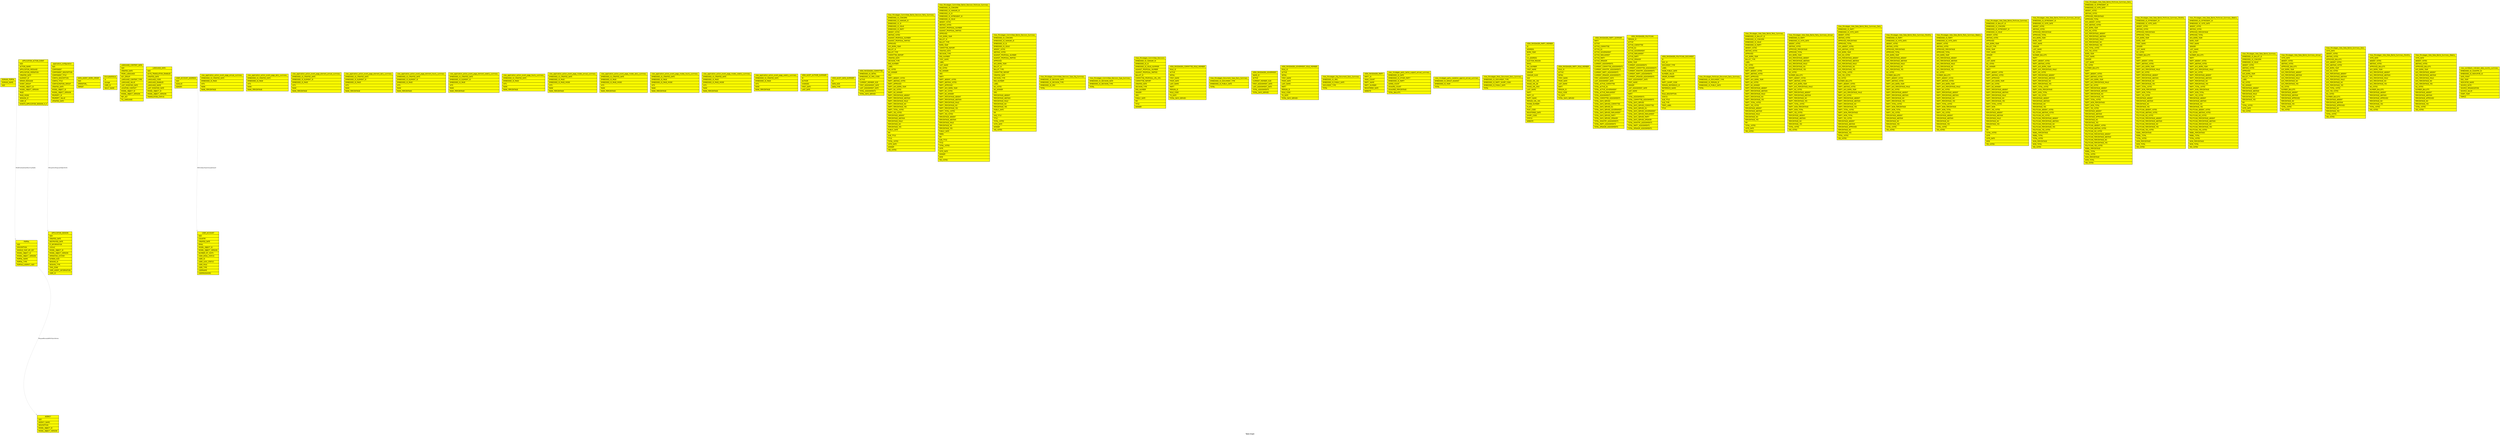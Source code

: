 digraph TableGraph {
  compound=true;
    bgcolor="white"; 
    fontcolor="black"; fontname="Helvetica"; fontsize="10.0"; 
    ranksep="equally"; 
    label="Table Graph"; 
    URL="http://tools.hibernate.org";
  edge [
        color="lightgrey", 
        fontcolor="black", 
        fontname="Helvetica", 
        fontsize="8.0",         
        labelangle=-25.0, 
        labeldistance=1.5
        headport=nw,
        tailport=se
        ];
  node [
       fontcolor="black",
       fontname="Helvetica", 
       fontsize="10.0", 
       shape=record, 
       fillcolor="yellow", 
       style="solid,filled"];

/* TODO: multi schema tables */
  /* Node AGENCY */
  AGENCY [ label = "{ AGENCY| <HJID>HJID\l | <AGENCY_NAME>AGENCY_NAME\l | <DESCRIPTION>DESCRIPTION\l | <MODEL_OBJECT_ID>MODEL_OBJECT_ID\l | <MODEL_OBJECT_VERSION>MODEL_OBJECT_VERSION\l }" ]  
  
  /* edges/nodes for AGENCY */
  /* Node APPLICATION_ACTION_EVENT */
  APPLICATION_ACTION_EVENT [ label = "{ APPLICATION_ACTION_EVENT| <HJID>HJID\l | <ACTION_NAME>ACTION_NAME\l | <APPLICATION_MESSAGE>APPLICATION_MESSAGE\l | <APPLICATION_OPERATION>APPLICATION_OPERATION\l | <CREATED_DATE>CREATED_DATE\l | <ELEMENT_ID>ELEMENT_ID\l | <ERROR_MESSAGE>ERROR_MESSAGE\l | <EVENT_GROUP>EVENT_GROUP\l | <MODEL_OBJECT_ID>MODEL_OBJECT_ID\l | <MODEL_OBJECT_VERSION>MODEL_OBJECT_VERSION\l | <PAGE>PAGE\l | <PAGE_MODE>PAGE_MODE\l | <SESSION_ID>SESSION_ID\l | <USER_ID>USER_ID\l | <EVENTS_APPLICATION_SESSION_H_0>EVENTS_APPLICATION_SESSION_H_0\l }" ]  
  
  /* edges/nodes for APPLICATION_ACTION_EVENT */
     APPLICATION_ACTION_EVENT -> APPLICATION_SESSION [ 
        label="FKhspx4sv9i3guoah9wjfci9c9n" 
        ]
  /* Node application_configuration */
  application_configuration [ label = "{ application_configuration| <HJID>HJID\l | <COMPONENT>COMPONENT\l | <COMPONENT_DESCRIPTION>COMPONENT_DESCRIPTION\l | <COMPONENT_TITLE>COMPONENT_TITLE\l | <CONFIG_DESCRIPTION>CONFIG_DESCRIPTION\l | <CONFIG_TITLE>CONFIG_TITLE\l | <CONFIGURATION_GROUP>CONFIGURATION_GROUP\l | <CREATED_DATE>CREATED_DATE\l | <MODEL_OBJECT_ID>MODEL_OBJECT_ID\l | <MODEL_OBJECT_VERSION>MODEL_OBJECT_VERSION\l | <PROPERTY_ID>PROPERTY_ID\l | <PROPERTY_VALUE>PROPERTY_VALUE\l | <UPDATED_DATE>UPDATED_DATE\l }" ]  
  
  /* edges/nodes for application_configuration */
  /* Node APPLICATION_SESSION */
  APPLICATION_SESSION [ label = "{ APPLICATION_SESSION| <HJID>HJID\l | <CREATED_DATE>CREATED_DATE\l | <DESTROYED_DATE>DESTROYED_DATE\l | <IP_INFORMATION>IP_INFORMATION\l | <LOCALE>LOCALE\l | <MODEL_OBJECT_ID>MODEL_OBJECT_ID\l | <MODEL_OBJECT_VERSION>MODEL_OBJECT_VERSION\l | <OPERATING_SYSTEM>OPERATING_SYSTEM\l | <SCREEN_SIZE>SCREEN_SIZE\l | <SESSION_ID>SESSION_ID\l | <SESSION_TYPE>SESSION_TYPE\l | <TIME_ZONE>TIME_ZONE\l | <USER_AGENT_INFORMATION>USER_AGENT_INFORMATION\l | <USER_ID>USER_ID\l }" ]  
  
  /* edges/nodes for APPLICATION_SESSION */
  /* Node DATA_AGENT_WORK_ORDER */
  DATA_AGENT_WORK_ORDER [ label = "{ DATA_AGENT_WORK_ORDER| <HJID>HJID\l | <OPERATION_>OPERATION_\l | <TARGET>TARGET\l }" ]  
  
  /* edges/nodes for DATA_AGENT_WORK_ORDER */
  /* Node DOMAIN_PORTAL */
  DOMAIN_PORTAL [ label = "{ DOMAIN_PORTAL| <DOMAIN_NAME>DOMAIN_NAME\l | <HJID>HJID\l }" ]  
  
  /* edges/nodes for DOMAIN_PORTAL */
     DOMAIN_PORTAL -> PORTAL [ 
        label="FKn8h5aitawhwa46x215yv9q9x" 
        ]
  /* Node EncryptedValue */
  EncryptedValue [ label = "{ EncryptedValue| <id>id\l | <storage>storage\l | <USER_ID>USER_ID\l | <VAULT_NAME>VAULT_NAME\l }" ]  
  
  /* edges/nodes for EncryptedValue */
  /* Node LANGUAGE_CONTENT_DATA */
  LANGUAGE_CONTENT_DATA [ label = "{ LANGUAGE_CONTENT_DATA| <HJID>HJID\l | <CREATED_DATE>CREATED_DATE\l | <FROM_LANGUAGE>FROM_LANGUAGE\l | <KEY_GROUP>KEY_GROUP\l | <LANGUAGE_CONTENT_TYPE>LANGUAGE_CONTENT_TYPE\l | <LANGUAGE_VALUE>LANGUAGE_VALUE\l | <LAST_MODIFIED_DATE>LAST_MODIFIED_DATE\l | <LOCATION_CONTEXT>LOCATION_CONTEXT\l | <MODEL_OBJECT_ID>MODEL_OBJECT_ID\l | <MODEL_OBJECT_VERSION>MODEL_OBJECT_VERSION\l | <REF_KEY>REF_KEY\l | <TO_LANGUAGE>TO_LANGUAGE\l }" ]  
  
  /* edges/nodes for LANGUAGE_CONTENT_DATA */
  /* Node LANGUAGE_DATA */
  LANGUAGE_DATA [ label = "{ LANGUAGE_DATA| <HJID>HJID\l | <AUTO_TRANSLATION_ENABLED>AUTO_TRANSLATION_ENABLED\l | <CREATED_DATE>CREATED_DATE\l | <LANGUAGE_CODE>LANGUAGE_CODE\l | <LANGUAGE_ENABLED>LANGUAGE_ENABLED\l | <LANGUAGE_NAME>LANGUAGE_NAME\l | <LAST_MODIFIED_DATE>LAST_MODIFIED_DATE\l | <MODEL_OBJECT_ID>MODEL_OBJECT_ID\l | <MODEL_OBJECT_VERSION>MODEL_OBJECT_VERSION\l | <TRANSLATION_STATUS>TRANSLATION_STATUS\l }" ]  
  
  /* edges/nodes for LANGUAGE_DATA */
  /* Node PORTAL */
  PORTAL [ label = "{ PORTAL| <HJID>HJID\l | <DESCRIPTION>DESCRIPTION\l | <GOOGLE_MAP_API_KEY>GOOGLE_MAP_API_KEY\l | <MODEL_OBJECT_ID>MODEL_OBJECT_ID\l | <MODEL_OBJECT_VERSION>MODEL_OBJECT_VERSION\l | <PORTAL_NAME>PORTAL_NAME\l | <PORTAL_TYPE>PORTAL_TYPE\l | <PORTALS_AGENCY_HJID>PORTALS_AGENCY_HJID\l }" ]  
  
  /* edges/nodes for PORTAL */
     PORTAL -> AGENCY [ 
        label="FKsguw8bsoydy89243jvss9omra" 
        ]
  /* Node USER_ACCOUNT */
  USER_ACCOUNT [ label = "{ USER_ACCOUNT| <HJID>HJID\l | <COUNTRY>COUNTRY\l | <CREATED_DATE>CREATED_DATE\l | <EMAIL>EMAIL\l | <MODEL_OBJECT_ID>MODEL_OBJECT_ID\l | <MODEL_OBJECT_VERSION>MODEL_OBJECT_VERSION\l | <NUMBER_OF_VISITS>NUMBER_OF_VISITS\l | <USER_EMAIL_STATUS>USER_EMAIL_STATUS\l | <USER_ID>USER_ID\l | <USER_LOCK_STATUS>USER_LOCK_STATUS\l | <USER_ROLE>USER_ROLE\l | <USER_TYPE>USER_TYPE\l | <USERNAME>USERNAME\l | <USERPASSWORD>USERPASSWORD\l }" ]  
  
  /* edges/nodes for USER_ACCOUNT */
  /* Node USER_ACCOUNT_ADDRESS */
  USER_ACCOUNT_ADDRESS [ label = "{ USER_ACCOUNT_ADDRESS| <HJID>HJID\l | <HJVALUE>HJVALUE\l | <HJINDEX>HJINDEX\l }" ]  
  
  /* edges/nodes for USER_ACCOUNT_ADDRESS */
     USER_ACCOUNT_ADDRESS -> USER_ACCOUNT [ 
        label="FK9r3o8qsr4xyh2lvnyiq9siwu9" 
        ]
  /* Node view_application_action_event_page_annual_summary */
  view_application_action_event_page_annual_summary [ label = "{ view_application_action_event_page_annual_summary| <EMBEDDED_ID_CREATED_DATE>EMBEDDED_ID_CREATED_DATE\l | <EMBEDDED_ID_PAGE>EMBEDDED_ID_PAGE\l | <HITS>HITS\l | <RANK>RANK\l | <RANK_PERCENTAGE>RANK_PERCENTAGE\l }" ]  
  
  /* edges/nodes for view_application_action_event_page_annual_summary */
  /* Node view_application_action_event_page_daily_summary */
  view_application_action_event_page_daily_summary [ label = "{ view_application_action_event_page_daily_summary| <EMBEDDED_ID_CREATED_DATE>EMBEDDED_ID_CREATED_DATE\l | <EMBEDDED_ID_PAGE>EMBEDDED_ID_PAGE\l | <HITS>HITS\l | <RANK>RANK\l | <RANK_PERCENTAGE>RANK_PERCENTAGE\l }" ]  
  
  /* edges/nodes for view_application_action_event_page_daily_summary */
  /* Node view_application_action_event_page_element_annual_summary */
  view_application_action_event_page_element_annual_summary [ label = "{ view_application_action_event_page_element_annual_summary| <EMBEDDED_ID_CREATED_DATE>EMBEDDED_ID_CREATED_DATE\l | <EMBEDDED_ID_ELEMENT_ID>EMBEDDED_ID_ELEMENT_ID\l | <EMBEDDED_ID_PAGE>EMBEDDED_ID_PAGE\l | <HITS>HITS\l | <RANK>RANK\l | <RANK_PERCENTAGE>RANK_PERCENTAGE\l }" ]  
  
  /* edges/nodes for view_application_action_event_page_element_annual_summary */
  /* Node view_application_action_event_page_element_daily_summary */
  view_application_action_event_page_element_daily_summary [ label = "{ view_application_action_event_page_element_daily_summary| <EMBEDDED_ID_CREATED_DATE>EMBEDDED_ID_CREATED_DATE\l | <EMBEDDED_ID_ELEMENT_ID>EMBEDDED_ID_ELEMENT_ID\l | <EMBEDDED_ID_PAGE>EMBEDDED_ID_PAGE\l | <HITS>HITS\l | <RANK>RANK\l | <RANK_PERCENTAGE>RANK_PERCENTAGE\l }" ]  
  
  /* edges/nodes for view_application_action_event_page_element_daily_summary */
  /* Node view_application_action_event_page_element_hourly_summary */
  view_application_action_event_page_element_hourly_summary [ label = "{ view_application_action_event_page_element_hourly_summary| <EMBEDDED_ID_CREATED_DATE>EMBEDDED_ID_CREATED_DATE\l | <EMBEDDED_ID_ELEMENT_ID>EMBEDDED_ID_ELEMENT_ID\l | <EMBEDDED_ID_PAGE>EMBEDDED_ID_PAGE\l | <HITS>HITS\l | <RANK>RANK\l | <RANK_PERCENTAGE>RANK_PERCENTAGE\l }" ]  
  
  /* edges/nodes for view_application_action_event_page_element_hourly_summary */
  /* Node view_application_action_event_page_element_weekly_summary */
  view_application_action_event_page_element_weekly_summary [ label = "{ view_application_action_event_page_element_weekly_summary| <EMBEDDED_ID_CREATED_DATE>EMBEDDED_ID_CREATED_DATE\l | <EMBEDDED_ID_ELEMENT_ID>EMBEDDED_ID_ELEMENT_ID\l | <EMBEDDED_ID_PAGE>EMBEDDED_ID_PAGE\l | <HITS>HITS\l | <RANK>RANK\l | <RANK_PERCENTAGE>RANK_PERCENTAGE\l }" ]  
  
  /* edges/nodes for view_application_action_event_page_element_weekly_summary */
  /* Node view_application_action_event_page_hourly_summary */
  view_application_action_event_page_hourly_summary [ label = "{ view_application_action_event_page_hourly_summary| <EMBEDDED_ID_CREATED_DATE>EMBEDDED_ID_CREATED_DATE\l | <EMBEDDED_ID_PAGE>EMBEDDED_ID_PAGE\l | <HITS>HITS\l | <RANK>RANK\l | <RANK_PERCENTAGE>RANK_PERCENTAGE\l }" ]  
  
  /* edges/nodes for view_application_action_event_page_hourly_summary */
  /* Node view_application_action_event_page_modes_annual_summary */
  view_application_action_event_page_modes_annual_summary [ label = "{ view_application_action_event_page_modes_annual_summary| <EMBEDDED_ID_CREATED_DATE>EMBEDDED_ID_CREATED_DATE\l | <EMBEDDED_ID_PAGE>EMBEDDED_ID_PAGE\l | <EMBEDDED_ID_PAGE_MODE>EMBEDDED_ID_PAGE_MODE\l | <HITS>HITS\l | <RANK>RANK\l | <RANK_PERCENTAGE>RANK_PERCENTAGE\l }" ]  
  
  /* edges/nodes for view_application_action_event_page_modes_annual_summary */
  /* Node view_application_action_event_page_modes_daily_summary */
  view_application_action_event_page_modes_daily_summary [ label = "{ view_application_action_event_page_modes_daily_summary| <EMBEDDED_ID_CREATED_DATE>EMBEDDED_ID_CREATED_DATE\l | <EMBEDDED_ID_PAGE>EMBEDDED_ID_PAGE\l | <EMBEDDED_ID_PAGE_MODE>EMBEDDED_ID_PAGE_MODE\l | <HITS>HITS\l | <RANK>RANK\l | <RANK_PERCENTAGE>RANK_PERCENTAGE\l }" ]  
  
  /* edges/nodes for view_application_action_event_page_modes_daily_summary */
  /* Node view_application_action_event_page_modes_hourly_summary */
  view_application_action_event_page_modes_hourly_summary [ label = "{ view_application_action_event_page_modes_hourly_summary| <EMBEDDED_ID_CREATED_DATE>EMBEDDED_ID_CREATED_DATE\l | <EMBEDDED_ID_PAGE>EMBEDDED_ID_PAGE\l | <EMBEDDED_ID_PAGE_MODE>EMBEDDED_ID_PAGE_MODE\l | <HITS>HITS\l | <RANK>RANK\l | <RANK_PERCENTAGE>RANK_PERCENTAGE\l }" ]  
  
  /* edges/nodes for view_application_action_event_page_modes_hourly_summary */
  /* Node view_application_action_event_page_modes_weekly_summary */
  view_application_action_event_page_modes_weekly_summary [ label = "{ view_application_action_event_page_modes_weekly_summary| <EMBEDDED_ID_CREATED_DATE>EMBEDDED_ID_CREATED_DATE\l | <EMBEDDED_ID_PAGE>EMBEDDED_ID_PAGE\l | <EMBEDDED_ID_PAGE_MODE>EMBEDDED_ID_PAGE_MODE\l | <HITS>HITS\l | <RANK>RANK\l | <RANK_PERCENTAGE>RANK_PERCENTAGE\l }" ]  
  
  /* edges/nodes for view_application_action_event_page_modes_weekly_summary */
  /* Node view_application_action_event_page_weekly_summary */
  view_application_action_event_page_weekly_summary [ label = "{ view_application_action_event_page_weekly_summary| <EMBEDDED_ID_CREATED_DATE>EMBEDDED_ID_CREATED_DATE\l | <EMBEDDED_ID_PAGE>EMBEDDED_ID_PAGE\l | <HITS>HITS\l | <RANK>RANK\l | <RANK_PERCENTAGE>RANK_PERCENTAGE\l }" ]  
  
  /* edges/nodes for view_application_action_event_page_weekly_summary */
  /* Node VIEW_AUDIT_AUTHOR_SUMMARY */
  VIEW_AUDIT_AUTHOR_SUMMARY [ label = "{ VIEW_AUDIT_AUTHOR_SUMMARY| <ID>ID\l | <AUTHOR>AUTHOR\l | <CHANGES>CHANGES\l | <FIRST_DATE>FIRST_DATE\l | <LAST_DATE>LAST_DATE\l }" ]  
  
  /* edges/nodes for VIEW_AUDIT_AUTHOR_SUMMARY */
  /* Node VIEW_AUDIT_DATA_SUMMARY */
  VIEW_AUDIT_DATA_SUMMARY [ label = "{ VIEW_AUDIT_DATA_SUMMARY| <ID>ID\l | <DATA_SIZE>DATA_SIZE\l | <DATA_TYPE>DATA_TYPE\l }" ]  
  
  /* edges/nodes for VIEW_AUDIT_DATA_SUMMARY */
  /* Node VIEW_RIKSDAGEN_COMMITTEE */
  VIEW_RIKSDAGEN_COMMITTEE [ label = "{ VIEW_RIKSDAGEN_COMMITTEE| <EMBEDDED_ID_DETAIL>EMBEDDED_ID_DETAIL\l | <EMBEDDED_ID_ORG_CODE>EMBEDDED_ID_ORG_CODE\l | <ACTIVE>ACTIVE\l | <CURRENT_MEMBER_SIZE>CURRENT_MEMBER_SIZE\l | <FIRST_ASSIGNMENT_DATE>FIRST_ASSIGNMENT_DATE\l | <LAST_ASSIGNMENT_DATE>LAST_ASSIGNMENT_DATE\l | <TOTAL_ASSIGNMENTS>TOTAL_ASSIGNMENTS\l | <TOTAL_DAYS_SERVED>TOTAL_DAYS_SERVED\l }" ]  
  
  /* edges/nodes for VIEW_RIKSDAGEN_COMMITTEE */
  /* Node View_Riksdagen_Committee_Ballot_Decision_Party_Summary */
  View_Riksdagen_Committee_Ballot_Decision_Party_Summary [ label = "{ View_Riksdagen_Committee_Ballot_Decision_Party_Summary| <EMBEDDED_ID_CONCERN>EMBEDDED_ID_CONCERN\l | <EMBEDDED_ID_HANGAR_ID>EMBEDDED_ID_HANGAR_ID\l | <EMBEDDED_ID_ID>EMBEDDED_ID_ID\l | <EMBEDDED_ID_ISSUE>EMBEDDED_ID_ISSUE\l | <EMBEDDED_ID_PARTY>EMBEDDED_ID_PARTY\l | <ABSENT_VOTES>ABSENT_VOTES\l | <ABSTAIN_VOTES>ABSTAIN_VOTES\l | <AGAINST_PROPOSAL_NUMBER>AGAINST_PROPOSAL_NUMBER\l | <AGAINST_PROPOSAL_PARTIES>AGAINST_PROPOSAL_PARTIES\l | <APPROVED>APPROVED\l | <AVG_BORN_YEAR>AVG_BORN_YEAR\l | <BALLOT_ID>BALLOT_ID\l | <BALLOT_TYPE>BALLOT_TYPE\l | <COMMITTEE_REPORT>COMMITTEE_REPORT\l | <CREATED_DATE>CREATED_DATE\l | <DECISION_TYPE>DECISION_TYPE\l | <END_NUMBER>END_NUMBER\l | <LABEL>LABEL\l | <NO_VOTES>NO_VOTES\l | <NO_WINNER>NO_WINNER\l | <ORG>ORG\l | <PARTY_ABSENT_VOTES>PARTY_ABSENT_VOTES\l | <PARTY_ABSTAIN_VOTES>PARTY_ABSTAIN_VOTES\l | <PARTY_APPROVED>PARTY_APPROVED\l | <PARTY_AVG_BORN_YEAR>PARTY_AVG_BORN_YEAR\l | <PARTY_NO_VOTES>PARTY_NO_VOTES\l | <PARTY_NO_WINNER>PARTY_NO_WINNER\l | <PARTY_PERCENTAGE_ABSENT>PARTY_PERCENTAGE_ABSENT\l | <PARTY_PERCENTAGE_ABSTAIN>PARTY_PERCENTAGE_ABSTAIN\l | <PARTY_PERCENTAGE_MALE>PARTY_PERCENTAGE_MALE\l | <PARTY_PERCENTAGE_NO>PARTY_PERCENTAGE_NO\l | <PARTY_PERCENTAGE_YES>PARTY_PERCENTAGE_YES\l | <PARTY_TOTAL_VOTES>PARTY_TOTAL_VOTES\l | <PARTY_YES_VOTES>PARTY_YES_VOTES\l | <PERCENTAGE_ABSENT>PERCENTAGE_ABSENT\l | <PERCENTAGE_ABSTAIN>PERCENTAGE_ABSTAIN\l | <PERCENTAGE_MALE>PERCENTAGE_MALE\l | <PERCENTAGE_NO>PERCENTAGE_NO\l | <PERCENTAGE_YES>PERCENTAGE_YES\l | <PUBLIC_DATE>PUBLIC_DATE\l | <RM>RM\l | <SUB_TITLE>SUB_TITLE\l | <TITLE>TITLE\l | <TOTAL_VOTES>TOTAL_VOTES\l | <VOTE_DATE>VOTE_DATE\l | <WINNER>WINNER\l | <YES_VOTES>YES_VOTES\l }" ]  
  
  /* edges/nodes for View_Riksdagen_Committee_Ballot_Decision_Party_Summary */
  /* Node View_Riksdagen_Committee_Ballot_Decision_Politician_Summary */
  View_Riksdagen_Committee_Ballot_Decision_Politician_Summary [ label = "{ View_Riksdagen_Committee_Ballot_Decision_Politician_Summary| <EMBEDDED_ID_CONCERN>EMBEDDED_ID_CONCERN\l | <EMBEDDED_ID_HANGAR_ID>EMBEDDED_ID_HANGAR_ID\l | <EMBEDDED_ID_ID>EMBEDDED_ID_ID\l | <EMBEDDED_ID_INTRESSENT_ID>EMBEDDED_ID_INTRESSENT_ID\l | <EMBEDDED_ID_ISSUE>EMBEDDED_ID_ISSUE\l | <ABSENT_VOTES>ABSENT_VOTES\l | <ABSTAIN_VOTES>ABSTAIN_VOTES\l | <AGAINST_PROPOSAL_NUMBER>AGAINST_PROPOSAL_NUMBER\l | <AGAINST_PROPOSAL_PARTIES>AGAINST_PROPOSAL_PARTIES\l | <APPROVED>APPROVED\l | <AVG_BORN_YEAR>AVG_BORN_YEAR\l | <BALLOT_ID>BALLOT_ID\l | <BALLOT_TYPE>BALLOT_TYPE\l | <BORN_YEAR>BORN_YEAR\l | <COMMITTEE_REPORT>COMMITTEE_REPORT\l | <CREATED_DATE>CREATED_DATE\l | <DECISION_TYPE>DECISION_TYPE\l | <END_NUMBER>END_NUMBER\l | <FIRST_NAME>FIRST_NAME\l | <LABEL>LABEL\l | <LAST_NAME>LAST_NAME\l | <NO_VOTES>NO_VOTES\l | <NO_WINNER>NO_WINNER\l | <ORG>ORG\l | <PARTY>PARTY\l | <PARTY_ABSENT_VOTES>PARTY_ABSENT_VOTES\l | <PARTY_ABSTAIN_VOTES>PARTY_ABSTAIN_VOTES\l | <PARTY_APPROVED>PARTY_APPROVED\l | <PARTY_AVG_BORN_YEAR>PARTY_AVG_BORN_YEAR\l | <PARTY_NO_VOTES>PARTY_NO_VOTES\l | <PARTY_NO_WINNER>PARTY_NO_WINNER\l | <PARTY_PERCENTAGE_ABSENT>PARTY_PERCENTAGE_ABSENT\l | <PARTY_PERCENTAGE_ABSTAIN>PARTY_PERCENTAGE_ABSTAIN\l | <PARTY_PERCENTAGE_MALE>PARTY_PERCENTAGE_MALE\l | <PARTY_PERCENTAGE_NO>PARTY_PERCENTAGE_NO\l | <PARTY_PERCENTAGE_YES>PARTY_PERCENTAGE_YES\l | <PARTY_TOTAL_VOTES>PARTY_TOTAL_VOTES\l | <PARTY_YES_VOTES>PARTY_YES_VOTES\l | <PERCENTAGE_ABSENT>PERCENTAGE_ABSENT\l | <PERCENTAGE_ABSTAIN>PERCENTAGE_ABSTAIN\l | <PERCENTAGE_MALE>PERCENTAGE_MALE\l | <PERCENTAGE_NO>PERCENTAGE_NO\l | <PERCENTAGE_YES>PERCENTAGE_YES\l | <PUBLIC_DATE>PUBLIC_DATE\l | <REBEL>REBEL\l | <RM>RM\l | <SUB_TITLE>SUB_TITLE\l | <TITLE>TITLE\l | <TOTAL_VOTES>TOTAL_VOTES\l | <VOTE>VOTE\l | <VOTE_DATE>VOTE_DATE\l | <WINNER>WINNER\l | <WON>WON\l | <YES_VOTES>YES_VOTES\l }" ]  
  
  /* edges/nodes for View_Riksdagen_Committee_Ballot_Decision_Politician_Summary */
  /* Node View_Riksdagen_Committee_Ballot_Decision_Summary */
  View_Riksdagen_Committee_Ballot_Decision_Summary [ label = "{ View_Riksdagen_Committee_Ballot_Decision_Summary| <EMBEDDED_ID_CONCERN>EMBEDDED_ID_CONCERN\l | <EMBEDDED_ID_HANGAR_ID>EMBEDDED_ID_HANGAR_ID\l | <EMBEDDED_ID_ID>EMBEDDED_ID_ID\l | <EMBEDDED_ID_ISSUE>EMBEDDED_ID_ISSUE\l | <ABSENT_VOTES>ABSENT_VOTES\l | <ABSTAIN_VOTES>ABSTAIN_VOTES\l | <AGAINST_PROPOSAL_NUMBER>AGAINST_PROPOSAL_NUMBER\l | <AGAINST_PROPOSAL_PARTIES>AGAINST_PROPOSAL_PARTIES\l | <APPROVED>APPROVED\l | <AVG_BORN_YEAR>AVG_BORN_YEAR\l | <BALLOT_ID>BALLOT_ID\l | <BALLOT_TYPE>BALLOT_TYPE\l | <COMMITTEE_REPORT>COMMITTEE_REPORT\l | <CREATED_DATE>CREATED_DATE\l | <DECISION_TYPE>DECISION_TYPE\l | <END_NUMBER>END_NUMBER\l | <LABEL>LABEL\l | <NO_VOTES>NO_VOTES\l | <NO_WINNER>NO_WINNER\l | <ORG>ORG\l | <PERCENTAGE_ABSENT>PERCENTAGE_ABSENT\l | <PERCENTAGE_ABSTAIN>PERCENTAGE_ABSTAIN\l | <PERCENTAGE_MALE>PERCENTAGE_MALE\l | <PERCENTAGE_NO>PERCENTAGE_NO\l | <PERCENTAGE_YES>PERCENTAGE_YES\l | <PUBLIC_DATE>PUBLIC_DATE\l | <RM>RM\l | <SUB_TITLE>SUB_TITLE\l | <TITLE>TITLE\l | <TOTAL_VOTES>TOTAL_VOTES\l | <VOTE_DATE>VOTE_DATE\l | <WINNER>WINNER\l | <YES_VOTES>YES_VOTES\l }" ]  
  
  /* edges/nodes for View_Riksdagen_Committee_Ballot_Decision_Summary */
  /* Node View_Riksdagen_Committee_Decision_Type_Org_Summary */
  View_Riksdagen_Committee_Decision_Type_Org_Summary [ label = "{ View_Riksdagen_Committee_Decision_Type_Org_Summary| <EMBEDDED_ID_DECISION_DATE>EMBEDDED_ID_DECISION_DATE\l | <EMBEDDED_ID_DECISION_TYPE>EMBEDDED_ID_DECISION_TYPE\l | <EMBEDDED_ID_ORG>EMBEDDED_ID_ORG\l | <TOTAL>TOTAL\l }" ]  
  
  /* edges/nodes for View_Riksdagen_Committee_Decision_Type_Org_Summary */
  /* Node View_Riksdagen_Committee_Decision_Type_Summary */
  View_Riksdagen_Committee_Decision_Type_Summary [ label = "{ View_Riksdagen_Committee_Decision_Type_Summary| <EMBEDDED_ID_DECISION_DATE>EMBEDDED_ID_DECISION_DATE\l | <EMBEDDED_ID_DECISION_TYPE>EMBEDDED_ID_DECISION_TYPE\l | <TOTAL>TOTAL\l }" ]  
  
  /* edges/nodes for View_Riksdagen_Committee_Decision_Type_Summary */
  /* Node View_Riksdagen_Committee_Decisions */
  View_Riksdagen_Committee_Decisions [ label = "{ View_Riksdagen_Committee_Decisions| <EMBEDDED_ID_HANGAR_ID>EMBEDDED_ID_HANGAR_ID\l | <EMBEDDED_ID_ID>EMBEDDED_ID_ID\l | <EMBEDDED_ID_ISSUE_NUMMER>EMBEDDED_ID_ISSUE_NUMMER\l | <AGAINST_PROPOSAL_NUMBER>AGAINST_PROPOSAL_NUMBER\l | <AGAINST_PROPOSAL_PARTIES>AGAINST_PROPOSAL_PARTIES\l | <BALLOT_ID>BALLOT_ID\l | <COMMITTEE_PROPOSAL_URL_XML>COMMITTEE_PROPOSAL_URL_XML\l | <COMMITTEE_REPORT>COMMITTEE_REPORT\l | <CREATED_DATE>CREATED_DATE\l | <DECISION_TYPE>DECISION_TYPE\l | <END_NUMBER>END_NUMBER\l | <HEADER>HEADER\l | <ORG>ORG\l | <PUBLIC_DATE>PUBLIC_DATE\l | <RM>RM\l | <TITLE>TITLE\l | <WINNER>WINNER\l }" ]  
  
  /* edges/nodes for View_Riksdagen_Committee_Decisions */
  /* Node VIEW_RIKSDAGEN_COMMITTEE_ROLE_MEMBER */
  VIEW_RIKSDAGEN_COMMITTEE_ROLE_MEMBER [ label = "{ VIEW_RIKSDAGEN_COMMITTEE_ROLE_MEMBER| <ROLE_ID>ROLE_ID\l | <ACTIVE>ACTIVE\l | <DETAIL>DETAIL\l | <FIRST_NAME>FIRST_NAME\l | <FROM_DATE>FROM_DATE\l | <LAST_NAME>LAST_NAME\l | <PARTY>PARTY\l | <PERSON_ID>PERSON_ID\l | <ROLE_CODE>ROLE_CODE\l | <TO_DATE>TO_DATE\l | <TOTAL_DAYS_SERVED>TOTAL_DAYS_SERVED\l }" ]  
  
  /* edges/nodes for VIEW_RIKSDAGEN_COMMITTEE_ROLE_MEMBER */
  /* Node View_Riksdagen_Document_Type_Daily_Summary */
  View_Riksdagen_Document_Type_Daily_Summary [ label = "{ View_Riksdagen_Document_Type_Daily_Summary| <EMBEDDED_ID_DOCUMENT_TYPE>EMBEDDED_ID_DOCUMENT_TYPE\l | <EMBEDDED_ID_PUBLIC_DATE>EMBEDDED_ID_PUBLIC_DATE\l | <TOTAL>TOTAL\l }" ]  
  
  /* edges/nodes for View_Riksdagen_Document_Type_Daily_Summary */
  /* Node VIEW_RIKSDAGEN_GOVERMENT */
  VIEW_RIKSDAGEN_GOVERMENT [ label = "{ VIEW_RIKSDAGEN_GOVERMENT| <NAME_ID>NAME_ID\l | <ACTIVE>ACTIVE\l | <CURRENT_MEMBER_SIZE>CURRENT_MEMBER_SIZE\l | <FIRST_ASSIGNMENT_DATE>FIRST_ASSIGNMENT_DATE\l | <LAST_ASSIGNMENT_DATE>LAST_ASSIGNMENT_DATE\l | <TOTAL_ASSIGNMENTS>TOTAL_ASSIGNMENTS\l | <TOTAL_DAYS_SERVED>TOTAL_DAYS_SERVED\l }" ]  
  
  /* edges/nodes for VIEW_RIKSDAGEN_GOVERMENT */
  /* Node VIEW_RIKSDAGEN_GOVERMENT_ROLE_MEMBER */
  VIEW_RIKSDAGEN_GOVERMENT_ROLE_MEMBER [ label = "{ VIEW_RIKSDAGEN_GOVERMENT_ROLE_MEMBER| <ROLE_ID>ROLE_ID\l | <ACTIVE>ACTIVE\l | <DETAIL>DETAIL\l | <FIRST_NAME>FIRST_NAME\l | <FROM_DATE>FROM_DATE\l | <LAST_NAME>LAST_NAME\l | <PARTY>PARTY\l | <PERSON_ID>PERSON_ID\l | <ROLE_CODE>ROLE_CODE\l | <TO_DATE>TO_DATE\l | <TOTAL_DAYS_SERVED>TOTAL_DAYS_SERVED\l }" ]  
  
  /* edges/nodes for VIEW_RIKSDAGEN_GOVERMENT_ROLE_MEMBER */
  /* Node View_Riksdagen_Org_Document_Daily_Summary */
  View_Riksdagen_Org_Document_Daily_Summary [ label = "{ View_Riksdagen_Org_Document_Daily_Summary| <EMBEDDED_ID_ORG>EMBEDDED_ID_ORG\l | <EMBEDDED_ID_PUBLIC_DATE>EMBEDDED_ID_PUBLIC_DATE\l | <DOCUMENT_TYPE>DOCUMENT_TYPE\l | <TOTAL>TOTAL\l }" ]  
  
  /* edges/nodes for View_Riksdagen_Org_Document_Daily_Summary */
  /* Node VIEW_RIKSDAGEN_PARTY */
  VIEW_RIKSDAGEN_PARTY [ label = "{ VIEW_RIKSDAGEN_PARTY| <PARTY_ID>PARTY_ID\l | <HEAD_COUNT>HEAD_COUNT\l | <PARTY_NAME>PARTY_NAME\l | <PARTY_NUMBER>PARTY_NUMBER\l | <REGISTERED_DATE>REGISTERED_DATE\l | <WEBSITE>WEBSITE\l }" ]  
  
  /* edges/nodes for VIEW_RIKSDAGEN_PARTY */
  /* Node view_riksdagen_party_ballot_support_annual_summary */
  view_riksdagen_party_ballot_support_annual_summary [ label = "{ view_riksdagen_party_ballot_support_annual_summary| <EMBEDDED_ID_DATE>EMBEDDED_ID_DATE\l | <EMBEDDED_ID_OTHER_PARTY>EMBEDDED_ID_OTHER_PARTY\l | <EMBEDDED_ID_PARTY>EMBEDDED_ID_PARTY\l | <AGREE_COUNT>AGREE_COUNT\l | <DISAGRE_COUNT>DISAGRE_COUNT\l | <DISAGREE_PERCENTAGE>DISAGREE_PERCENTAGE\l | <TOTAL_BALLOTS>TOTAL_BALLOTS\l }" ]  
  
  /* edges/nodes for view_riksdagen_party_ballot_support_annual_summary */
  /* Node view_riksdagen_party_coalation_against_annual_summary */
  view_riksdagen_party_coalation_against_annual_summary [ label = "{ view_riksdagen_party_coalation_against_annual_summary| <EMBEDDED_ID_GROUP_AGAINST>EMBEDDED_ID_GROUP_AGAINST\l | <EMBEDDED_ID_YEAR>EMBEDDED_ID_YEAR\l | <TOTAL>TOTAL\l }" ]  
  
  /* edges/nodes for view_riksdagen_party_coalation_against_annual_summary */
  /* Node View_Riksdagen_Party_Document_Daily_Summary */
  View_Riksdagen_Party_Document_Daily_Summary [ label = "{ View_Riksdagen_Party_Document_Daily_Summary| <EMBEDDED_ID_DOCUMENT_TYPE>EMBEDDED_ID_DOCUMENT_TYPE\l | <EMBEDDED_ID_PARTY_SHORT_CODE>EMBEDDED_ID_PARTY_SHORT_CODE\l | <EMBEDDED_ID_PUBLIC_DATE>EMBEDDED_ID_PUBLIC_DATE\l | <TOTAL>TOTAL\l }" ]  
  
  /* edges/nodes for View_Riksdagen_Party_Document_Daily_Summary */
  /* Node VIEW_RIKSDAGEN_PARTY_MEMBER */
  VIEW_RIKSDAGEN_PARTY_MEMBER [ label = "{ VIEW_RIKSDAGEN_PARTY_MEMBER| <ID>ID\l | <ADDRESS>ADDRESS\l | <BORN_YEAR>BORN_YEAR\l | <CITY>CITY\l | <CO_ADDRESS>CO_ADDRESS\l | <ELECTION_REGION>ELECTION_REGION\l | <EMAIL>EMAIL\l | <FAX_NUMBER>FAX_NUMBER\l | <FIRST_NAME>FIRST_NAME\l | <GENDER>GENDER\l | <HANGAR_GUID>HANGAR_GUID\l | <HJID>HJID\l | <IMAGE_URL_192>IMAGE_URL_192\l | <IMAGE_URL_80>IMAGE_URL_80\l | <IMAGE_URL_MAX>IMAGE_URL_MAX\l | <LAST_NAME>LAST_NAME\l | <PARTY>PARTY\l | <PARTY_ID>PARTY_ID\l | <PARTY_NAME>PARTY_NAME\l | <PERSON_URL_XML>PERSON_URL_XML\l | <PHONE_NUMBER>PHONE_NUMBER\l | <PLACE>PLACE\l | <POST_CODE>POST_CODE\l | <REGISTERED_DATE>REGISTERED_DATE\l | <SHORT_CODE>SHORT_CODE\l | <STATUS>STATUS\l | <WEBSITE>WEBSITE\l }" ]  
  
  /* edges/nodes for VIEW_RIKSDAGEN_PARTY_MEMBER */
  /* Node VIEW_RIKSDAGEN_PARTY_ROLE_MEMBER */
  VIEW_RIKSDAGEN_PARTY_ROLE_MEMBER [ label = "{ VIEW_RIKSDAGEN_PARTY_ROLE_MEMBER| <ROLE_ID>ROLE_ID\l | <ACTIVE>ACTIVE\l | <DETAIL>DETAIL\l | <FIRST_NAME>FIRST_NAME\l | <FROM_DATE>FROM_DATE\l | <LAST_NAME>LAST_NAME\l | <PARTY>PARTY\l | <PERSON_ID>PERSON_ID\l | <ROLE_CODE>ROLE_CODE\l | <TO_DATE>TO_DATE\l | <TOTAL_DAYS_SERVED>TOTAL_DAYS_SERVED\l }" ]  
  
  /* edges/nodes for VIEW_RIKSDAGEN_PARTY_ROLE_MEMBER */
  /* Node VIEW_RIKSDAGEN_PARTY_SUMMARY */
  VIEW_RIKSDAGEN_PARTY_SUMMARY [ label = "{ VIEW_RIKSDAGEN_PARTY_SUMMARY| <PARTY>PARTY\l | <ACTIVE>ACTIVE\l | <ACTIVE_COMMITTEE>ACTIVE_COMMITTEE\l | <ACTIVE_EU>ACTIVE_EU\l | <ACTIVE_GOVERNMENT>ACTIVE_GOVERNMENT\l | <ACTIVE_PARLIAMENT>ACTIVE_PARLIAMENT\l | <ACTIVE_PARTY>ACTIVE_PARTY\l | <ACTIVE_SPEAKER>ACTIVE_SPEAKER\l | <CURRENT_ASSIGNMENTS>CURRENT_ASSIGNMENTS\l | <CURRENT_COMMITTEE_ASSIGNMENTS>CURRENT_COMMITTEE_ASSIGNMENTS\l | <CURRENT_MINISTRY_ASSIGNMENTS>CURRENT_MINISTRY_ASSIGNMENTS\l | <CURRENT_PARTY_ASSIGNMENTS>CURRENT_PARTY_ASSIGNMENTS\l | <CURRENT_SPEAKER_ASSIGNMENTS>CURRENT_SPEAKER_ASSIGNMENTS\l | <FIRST_ASSIGNMENT_DATE>FIRST_ASSIGNMENT_DATE\l | <LAST_ASSIGNMENT_DATE>LAST_ASSIGNMENT_DATE\l | <TOTAL_ACTIVE_COMMITTEE>TOTAL_ACTIVE_COMMITTEE\l | <TOTAL_ACTIVE_EU>TOTAL_ACTIVE_EU\l | <TOTAL_ACTIVE_GOVERNMENT>TOTAL_ACTIVE_GOVERNMENT\l | <TOTAL_ACTIVE_PARLIAMENT>TOTAL_ACTIVE_PARLIAMENT\l | <TOTAL_ASSIGNMENTS>TOTAL_ASSIGNMENTS\l | <TOTAL_COMMITTEE_ASSIGNMENTS>TOTAL_COMMITTEE_ASSIGNMENTS\l | <TOTAL_DAYS_SERVED>TOTAL_DAYS_SERVED\l | <TOTAL_DAYS_SERVED_COMMITTEE>TOTAL_DAYS_SERVED_COMMITTEE\l | <TOTAL_DAYS_SERVED_EU>TOTAL_DAYS_SERVED_EU\l | <TOTAL_DAYS_SERVED_GOVERNMENT>TOTAL_DAYS_SERVED_GOVERNMENT\l | <TOTAL_DAYS_SERVED_PARLIAMENT>TOTAL_DAYS_SERVED_PARLIAMENT\l | <TOTAL_DAYS_SERVED_PARTY>TOTAL_DAYS_SERVED_PARTY\l | <TOTAL_DAYS_SERVED_SPEAKER>TOTAL_DAYS_SERVED_SPEAKER\l | <TOTAL_MINISTRY_ASSIGNMENTS>TOTAL_MINISTRY_ASSIGNMENTS\l | <TOTAL_PARTY_ASSIGNMENTS>TOTAL_PARTY_ASSIGNMENTS\l | <TOTAL_SPEAKER_ASSIGNMENTS>TOTAL_SPEAKER_ASSIGNMENTS\l }" ]  
  
  /* edges/nodes for VIEW_RIKSDAGEN_PARTY_SUMMARY */
  /* Node VIEW_RIKSDAGEN_POLITICIAN */
  VIEW_RIKSDAGEN_POLITICIAN [ label = "{ VIEW_RIKSDAGEN_POLITICIAN| <PERSON_ID>PERSON_ID\l | <ACTIVE>ACTIVE\l | <ACTIVE_COMMITTEE>ACTIVE_COMMITTEE\l | <ACTIVE_EU>ACTIVE_EU\l | <ACTIVE_GOVERNMENT>ACTIVE_GOVERNMENT\l | <ACTIVE_PARLIAMENT>ACTIVE_PARLIAMENT\l | <ACTIVE_PARTY>ACTIVE_PARTY\l | <ACTIVE_SPEAKER>ACTIVE_SPEAKER\l | <BORN_YEAR>BORN_YEAR\l | <CURRENT_ASSIGNMENTS>CURRENT_ASSIGNMENTS\l | <CURRENT_COMMITTEE_ASSIGNMENTS>CURRENT_COMMITTEE_ASSIGNMENTS\l | <CURRENT_MINISTRY_ASSIGNMENTS>CURRENT_MINISTRY_ASSIGNMENTS\l | <CURRENT_PARTY_ASSIGNMENTS>CURRENT_PARTY_ASSIGNMENTS\l | <CURRENT_SPEAKER_ASSIGNMENTS>CURRENT_SPEAKER_ASSIGNMENTS\l | <FIRST_ASSIGNMENT_DATE>FIRST_ASSIGNMENT_DATE\l | <FIRST_NAME>FIRST_NAME\l | <GENDER>GENDER\l | <LAST_ASSIGNMENT_DATE>LAST_ASSIGNMENT_DATE\l | <LAST_NAME>LAST_NAME\l | <PARTY>PARTY\l | <TOTAL_ASSIGNMENTS>TOTAL_ASSIGNMENTS\l | <TOTAL_COMMITTEE_ASSIGNMENTS>TOTAL_COMMITTEE_ASSIGNMENTS\l | <TOTAL_DAYS_SERVED>TOTAL_DAYS_SERVED\l | <TOTAL_DAYS_SERVED_COMMITTEE>TOTAL_DAYS_SERVED_COMMITTEE\l | <TOTAL_DAYS_SERVED_EU>TOTAL_DAYS_SERVED_EU\l | <TOTAL_DAYS_SERVED_GOVERNMENT>TOTAL_DAYS_SERVED_GOVERNMENT\l | <TOTAL_DAYS_SERVED_PARLIAMENT>TOTAL_DAYS_SERVED_PARLIAMENT\l | <TOTAL_DAYS_SERVED_PARTY>TOTAL_DAYS_SERVED_PARTY\l | <TOTAL_DAYS_SERVED_SPEAKER>TOTAL_DAYS_SERVED_SPEAKER\l | <TOTAL_MINISTRY_ASSIGNMENTS>TOTAL_MINISTRY_ASSIGNMENTS\l | <TOTAL_PARTY_ASSIGNMENTS>TOTAL_PARTY_ASSIGNMENTS\l | <TOTAL_SPEAKER_ASSIGNMENTS>TOTAL_SPEAKER_ASSIGNMENTS\l }" ]  
  
  /* edges/nodes for VIEW_RIKSDAGEN_POLITICIAN */
  /* Node VIEW_RIKSDAGEN_POLITICIAN_DOCUMENT */
  VIEW_RIKSDAGEN_POLITICIAN_DOCUMENT [ label = "{ VIEW_RIKSDAGEN_POLITICIAN_DOCUMENT| <ID>ID\l | <DOC_ID>DOC_ID\l | <DOCUMENT_TYPE>DOCUMENT_TYPE\l | <LABEL>LABEL\l | <MADE_PUBLIC_DATE>MADE_PUBLIC_DATE\l | <NUMBER_VALUE>NUMBER_VALUE\l | <ORDER_NUMBER>ORDER_NUMBER\l | <ORG>ORG\l | <PARTY_SHORT_CODE>PARTY_SHORT_CODE\l | <PERSON_REFERENCE_ID>PERSON_REFERENCE_ID\l | <REFERENCE_NAME>REFERENCE_NAME\l | <RM>RM\l | <ROLE_DESCRIPTION>ROLE_DESCRIPTION\l | <STATUS>STATUS\l | <SUB_TITLE>SUB_TITLE\l | <SUB_TYPE>SUB_TYPE\l | <TEMP_LABEL>TEMP_LABEL\l | <TITLE>TITLE\l }" ]  
  
  /* edges/nodes for VIEW_RIKSDAGEN_POLITICIAN_DOCUMENT */
  /* Node View_Riksdagen_Politician_Document_Daily_Summary */
  View_Riksdagen_Politician_Document_Daily_Summary [ label = "{ View_Riksdagen_Politician_Document_Daily_Summary| <EMBEDDED_ID_DOCUMENT_TYPE>EMBEDDED_ID_DOCUMENT_TYPE\l | <EMBEDDED_ID_PERSON_ID>EMBEDDED_ID_PERSON_ID\l | <EMBEDDED_ID_PUBLIC_DATE>EMBEDDED_ID_PUBLIC_DATE\l | <TOTAL>TOTAL\l }" ]  
  
  /* edges/nodes for View_Riksdagen_Politician_Document_Daily_Summary */
  /* Node View_Riksdagen_Vote_Data_Ballot_Party_Summary */
  View_Riksdagen_Vote_Data_Ballot_Party_Summary [ label = "{ View_Riksdagen_Vote_Data_Ballot_Party_Summary| <EMBEDDED_ID_BALLOT_ID>EMBEDDED_ID_BALLOT_ID\l | <EMBEDDED_ID_CONCERN>EMBEDDED_ID_CONCERN\l | <EMBEDDED_ID_ISSUE>EMBEDDED_ID_ISSUE\l | <EMBEDDED_ID_PARTY>EMBEDDED_ID_PARTY\l | <ABSENT_VOTES>ABSENT_VOTES\l | <ABSTAIN_VOTES>ABSTAIN_VOTES\l | <APPROVED>APPROVED\l | <AVG_BORN_YEAR>AVG_BORN_YEAR\l | <BALLOT_TYPE>BALLOT_TYPE\l | <LABEL>LABEL\l | <NO_VOTES>NO_VOTES\l | <NO_WINNER>NO_WINNER\l | <PARTY_ABSENT_VOTES>PARTY_ABSENT_VOTES\l | <PARTY_ABSTAIN_VOTES>PARTY_ABSTAIN_VOTES\l | <PARTY_APPROVED>PARTY_APPROVED\l | <PARTY_AVG_BORN_YEAR>PARTY_AVG_BORN_YEAR\l | <PARTY_NO_VOTES>PARTY_NO_VOTES\l | <PARTY_NO_WINNER>PARTY_NO_WINNER\l | <PARTY_PERCENTAGE_ABSENT>PARTY_PERCENTAGE_ABSENT\l | <PARTY_PERCENTAGE_ABSTAIN>PARTY_PERCENTAGE_ABSTAIN\l | <PARTY_PERCENTAGE_MALE>PARTY_PERCENTAGE_MALE\l | <PARTY_PERCENTAGE_NO>PARTY_PERCENTAGE_NO\l | <PARTY_PERCENTAGE_YES>PARTY_PERCENTAGE_YES\l | <PARTY_TOTAL_VOTES>PARTY_TOTAL_VOTES\l | <PARTY_YES_VOTES>PARTY_YES_VOTES\l | <PERCENTAGE_ABSENT>PERCENTAGE_ABSENT\l | <PERCENTAGE_ABSTAIN>PERCENTAGE_ABSTAIN\l | <PERCENTAGE_MALE>PERCENTAGE_MALE\l | <PERCENTAGE_NO>PERCENTAGE_NO\l | <PERCENTAGE_YES>PERCENTAGE_YES\l | <RM>RM\l | <TOTAL_VOTES>TOTAL_VOTES\l | <VOTE_DATE>VOTE_DATE\l | <YES_VOTES>YES_VOTES\l }" ]  
  
  /* edges/nodes for View_Riksdagen_Vote_Data_Ballot_Party_Summary */
  /* Node View_Riksdagen_Vote_Data_Ballot_Party_Summary_Annual */
  View_Riksdagen_Vote_Data_Ballot_Party_Summary_Annual [ label = "{ View_Riksdagen_Vote_Data_Ballot_Party_Summary_Annual| <EMBEDDED_ID_PARTY>EMBEDDED_ID_PARTY\l | <EMBEDDED_ID_VOTE_DATE>EMBEDDED_ID_VOTE_DATE\l | <ABSENT_VOTES>ABSENT_VOTES\l | <ABSTAIN_VOTES>ABSTAIN_VOTES\l | <APPROVED_PERCENTAGE>APPROVED_PERCENTAGE\l | <APPROVED_TOTAL>APPROVED_TOTAL\l | <AVG_BORN_YEAR>AVG_BORN_YEAR\l | <AVG_PERCENTAGE_ABSENT>AVG_PERCENTAGE_ABSENT\l | <AVG_PERCENTAGE_ABSTAIN>AVG_PERCENTAGE_ABSTAIN\l | <AVG_PERCENTAGE_MALE>AVG_PERCENTAGE_MALE\l | <AVG_PERCENTAGE_NO>AVG_PERCENTAGE_NO\l | <AVG_PERCENTAGE_YES>AVG_PERCENTAGE_YES\l | <NO_VOTES>NO_VOTES\l | <NUMBER_BALLOTS>NUMBER_BALLOTS\l | <PARTY_ABSENT_VOTES>PARTY_ABSENT_VOTES\l | <PARTY_ABSTAIN_VOTES>PARTY_ABSTAIN_VOTES\l | <PARTY_AVG_BORN_YEAR>PARTY_AVG_BORN_YEAR\l | <PARTY_AVG_PERCENTAGE_MALE>PARTY_AVG_PERCENTAGE_MALE\l | <PARTY_NO_VOTES>PARTY_NO_VOTES\l | <PARTY_PERCENTAGE_ABSENT>PARTY_PERCENTAGE_ABSENT\l | <PARTY_PERCENTAGE_ABSTAIN>PARTY_PERCENTAGE_ABSTAIN\l | <PARTY_PERCENTAGE_NO>PARTY_PERCENTAGE_NO\l | <PARTY_PERCENTAGE_YES>PARTY_PERCENTAGE_YES\l | <PARTY_TOTAL_VOTES>PARTY_TOTAL_VOTES\l | <PARTY_WON_PERCENTAGE>PARTY_WON_PERCENTAGE\l | <PARTY_WON_TOTAL>PARTY_WON_TOTAL\l | <PARTY_YES_VOTES>PARTY_YES_VOTES\l | <PERCENTAGE_ABSENT>PERCENTAGE_ABSENT\l | <PERCENTAGE_ABSTAIN>PERCENTAGE_ABSTAIN\l | <PERCENTAGE_NO>PERCENTAGE_NO\l | <PERCENTAGE_YES>PERCENTAGE_YES\l | <TOTAL_VOTES>TOTAL_VOTES\l | <YES_VOTES>YES_VOTES\l }" ]  
  
  /* edges/nodes for View_Riksdagen_Vote_Data_Ballot_Party_Summary_Annual */
  /* Node View_Riksdagen_Vote_Data_Ballot_Party_Summary_Daily */
  View_Riksdagen_Vote_Data_Ballot_Party_Summary_Daily [ label = "{ View_Riksdagen_Vote_Data_Ballot_Party_Summary_Daily| <EMBEDDED_ID_PARTY>EMBEDDED_ID_PARTY\l | <EMBEDDED_ID_VOTE_DATE>EMBEDDED_ID_VOTE_DATE\l | <ABSENT_VOTES>ABSENT_VOTES\l | <ABSTAIN_VOTES>ABSTAIN_VOTES\l | <APPROVED_PERCENTAGE>APPROVED_PERCENTAGE\l | <APPROVED_TOTAL>APPROVED_TOTAL\l | <AVG_ABSENT_VOTES>AVG_ABSENT_VOTES\l | <AVG_ABSTAIN_VOTES>AVG_ABSTAIN_VOTES\l | <AVG_BORN_YEAR>AVG_BORN_YEAR\l | <AVG_NO_VOTES>AVG_NO_VOTES\l | <AVG_PERCENTAGE_ABSENT>AVG_PERCENTAGE_ABSENT\l | <AVG_PERCENTAGE_ABSTAIN>AVG_PERCENTAGE_ABSTAIN\l | <AVG_PERCENTAGE_MALE>AVG_PERCENTAGE_MALE\l | <AVG_PERCENTAGE_NO>AVG_PERCENTAGE_NO\l | <AVG_PERCENTAGE_YES>AVG_PERCENTAGE_YES\l | <AVG_TOTAL_VOTES>AVG_TOTAL_VOTES\l | <AVG_YES_VOTES>AVG_YES_VOTES\l | <NO_VOTES>NO_VOTES\l | <NUMBER_BALLOTS>NUMBER_BALLOTS\l | <PARTY_ABSENT_VOTES>PARTY_ABSENT_VOTES\l | <PARTY_ABSTAIN_VOTES>PARTY_ABSTAIN_VOTES\l | <PARTY_AVG_BORN_YEAR>PARTY_AVG_BORN_YEAR\l | <PARTY_AVG_PERCENTAGE_MALE>PARTY_AVG_PERCENTAGE_MALE\l | <PARTY_NO_VOTES>PARTY_NO_VOTES\l | <PARTY_PERCENTAGE_ABSENT>PARTY_PERCENTAGE_ABSENT\l | <PARTY_PERCENTAGE_ABSTAIN>PARTY_PERCENTAGE_ABSTAIN\l | <PARTY_PERCENTAGE_NO>PARTY_PERCENTAGE_NO\l | <PARTY_PERCENTAGE_YES>PARTY_PERCENTAGE_YES\l | <PARTY_TOTAL_VOTES>PARTY_TOTAL_VOTES\l | <PARTY_WON_PERCENTAGE>PARTY_WON_PERCENTAGE\l | <PARTY_WON_TOTAL>PARTY_WON_TOTAL\l | <PARTY_YES_VOTES>PARTY_YES_VOTES\l | <PERCENTAGE_ABSENT>PERCENTAGE_ABSENT\l | <PERCENTAGE_ABSTAIN>PERCENTAGE_ABSTAIN\l | <PERCENTAGE_APPROVED>PERCENTAGE_APPROVED\l | <PERCENTAGE_NO>PERCENTAGE_NO\l | <PERCENTAGE_YES>PERCENTAGE_YES\l | <TOTAL_VOTES>TOTAL_VOTES\l | <YES_VOTES>YES_VOTES\l }" ]  
  
  /* edges/nodes for View_Riksdagen_Vote_Data_Ballot_Party_Summary_Daily */
  /* Node View_Riksdagen_Vote_Data_Ballot_Party_Summary_Monthly */
  View_Riksdagen_Vote_Data_Ballot_Party_Summary_Monthly [ label = "{ View_Riksdagen_Vote_Data_Ballot_Party_Summary_Monthly| <EMBEDDED_ID_PARTY>EMBEDDED_ID_PARTY\l | <EMBEDDED_ID_VOTE_DATE>EMBEDDED_ID_VOTE_DATE\l | <ABSENT_VOTES>ABSENT_VOTES\l | <ABSTAIN_VOTES>ABSTAIN_VOTES\l | <APPROVED_PERCENTAGE>APPROVED_PERCENTAGE\l | <APPROVED_TOTAL>APPROVED_TOTAL\l | <AVG_BORN_YEAR>AVG_BORN_YEAR\l | <AVG_PERCENTAGE_ABSENT>AVG_PERCENTAGE_ABSENT\l | <AVG_PERCENTAGE_ABSTAIN>AVG_PERCENTAGE_ABSTAIN\l | <AVG_PERCENTAGE_MALE>AVG_PERCENTAGE_MALE\l | <AVG_PERCENTAGE_NO>AVG_PERCENTAGE_NO\l | <AVG_PERCENTAGE_YES>AVG_PERCENTAGE_YES\l | <NO_VOTES>NO_VOTES\l | <NUMBER_BALLOTS>NUMBER_BALLOTS\l | <PARTY_ABSENT_VOTES>PARTY_ABSENT_VOTES\l | <PARTY_ABSTAIN_VOTES>PARTY_ABSTAIN_VOTES\l | <PARTY_AVG_BORN_YEAR>PARTY_AVG_BORN_YEAR\l | <PARTY_AVG_PERCENTAGE_MALE>PARTY_AVG_PERCENTAGE_MALE\l | <PARTY_NO_VOTES>PARTY_NO_VOTES\l | <PARTY_PERCENTAGE_ABSENT>PARTY_PERCENTAGE_ABSENT\l | <PARTY_PERCENTAGE_ABSTAIN>PARTY_PERCENTAGE_ABSTAIN\l | <PARTY_PERCENTAGE_NO>PARTY_PERCENTAGE_NO\l | <PARTY_PERCENTAGE_YES>PARTY_PERCENTAGE_YES\l | <PARTY_TOTAL_VOTES>PARTY_TOTAL_VOTES\l | <PARTY_WON_PERCENTAGE>PARTY_WON_PERCENTAGE\l | <PARTY_WON_TOTAL>PARTY_WON_TOTAL\l | <PARTY_YES_VOTES>PARTY_YES_VOTES\l | <PERCENTAGE_ABSENT>PERCENTAGE_ABSENT\l | <PERCENTAGE_ABSTAIN>PERCENTAGE_ABSTAIN\l | <PERCENTAGE_NO>PERCENTAGE_NO\l | <PERCENTAGE_YES>PERCENTAGE_YES\l | <TOTAL_VOTES>TOTAL_VOTES\l | <YES_VOTES>YES_VOTES\l }" ]  
  
  /* edges/nodes for View_Riksdagen_Vote_Data_Ballot_Party_Summary_Monthly */
  /* Node View_Riksdagen_Vote_Data_Ballot_Party_Summary_Weekly */
  View_Riksdagen_Vote_Data_Ballot_Party_Summary_Weekly [ label = "{ View_Riksdagen_Vote_Data_Ballot_Party_Summary_Weekly| <EMBEDDED_ID_PARTY>EMBEDDED_ID_PARTY\l | <EMBEDDED_ID_VOTE_DATE>EMBEDDED_ID_VOTE_DATE\l | <ABSENT_VOTES>ABSENT_VOTES\l | <ABSTAIN_VOTES>ABSTAIN_VOTES\l | <APPROVED_PERCENTAGE>APPROVED_PERCENTAGE\l | <APPROVED_TOTAL>APPROVED_TOTAL\l | <AVG_BORN_YEAR>AVG_BORN_YEAR\l | <AVG_PERCENTAGE_ABSENT>AVG_PERCENTAGE_ABSENT\l | <AVG_PERCENTAGE_ABSTAIN>AVG_PERCENTAGE_ABSTAIN\l | <AVG_PERCENTAGE_MALE>AVG_PERCENTAGE_MALE\l | <AVG_PERCENTAGE_NO>AVG_PERCENTAGE_NO\l | <AVG_PERCENTAGE_YES>AVG_PERCENTAGE_YES\l | <NO_VOTES>NO_VOTES\l | <NUMBER_BALLOTS>NUMBER_BALLOTS\l | <PARTY_ABSENT_VOTES>PARTY_ABSENT_VOTES\l | <PARTY_ABSTAIN_VOTES>PARTY_ABSTAIN_VOTES\l | <PARTY_AVG_BORN_YEAR>PARTY_AVG_BORN_YEAR\l | <PARTY_AVG_PERCENTAGE_MALE>PARTY_AVG_PERCENTAGE_MALE\l | <PARTY_NO_VOTES>PARTY_NO_VOTES\l | <PARTY_PERCENTAGE_ABSENT>PARTY_PERCENTAGE_ABSENT\l | <PARTY_PERCENTAGE_ABSTAIN>PARTY_PERCENTAGE_ABSTAIN\l | <PARTY_PERCENTAGE_NO>PARTY_PERCENTAGE_NO\l | <PARTY_PERCENTAGE_YES>PARTY_PERCENTAGE_YES\l | <PARTY_TOTAL_VOTES>PARTY_TOTAL_VOTES\l | <PARTY_WON_PERCENTAGE>PARTY_WON_PERCENTAGE\l | <PARTY_WON_TOTAL>PARTY_WON_TOTAL\l | <PARTY_YES_VOTES>PARTY_YES_VOTES\l | <PERCENTAGE_ABSENT>PERCENTAGE_ABSENT\l | <PERCENTAGE_ABSTAIN>PERCENTAGE_ABSTAIN\l | <PERCENTAGE_NO>PERCENTAGE_NO\l | <PERCENTAGE_YES>PERCENTAGE_YES\l | <TOTAL_VOTES>TOTAL_VOTES\l | <YES_VOTES>YES_VOTES\l }" ]  
  
  /* edges/nodes for View_Riksdagen_Vote_Data_Ballot_Party_Summary_Weekly */
  /* Node View_Riksdagen_Vote_Data_Ballot_Politician_Summary */
  View_Riksdagen_Vote_Data_Ballot_Politician_Summary [ label = "{ View_Riksdagen_Vote_Data_Ballot_Politician_Summary| <EMBEDDED_ID_BALLOT_ID>EMBEDDED_ID_BALLOT_ID\l | <EMBEDDED_ID_CONCERN>EMBEDDED_ID_CONCERN\l | <EMBEDDED_ID_INTRESSENT_ID>EMBEDDED_ID_INTRESSENT_ID\l | <EMBEDDED_ID_ISSUE>EMBEDDED_ID_ISSUE\l | <ABSENT_VOTES>ABSENT_VOTES\l | <ABSTAIN_VOTES>ABSTAIN_VOTES\l | <APPROVED>APPROVED\l | <AVG_BORN_YEAR>AVG_BORN_YEAR\l | <BALLOT_TYPE>BALLOT_TYPE\l | <BORN_YEAR>BORN_YEAR\l | <FIRST_NAME>FIRST_NAME\l | <GENDER>GENDER\l | <LABEL>LABEL\l | <LAST_NAME>LAST_NAME\l | <NO_VOTES>NO_VOTES\l | <NO_WINNER>NO_WINNER\l | <PARTY>PARTY\l | <PARTY_ABSENT_VOTES>PARTY_ABSENT_VOTES\l | <PARTY_ABSTAIN_VOTES>PARTY_ABSTAIN_VOTES\l | <PARTY_APPROVED>PARTY_APPROVED\l | <PARTY_AVG_BORN_YEAR>PARTY_AVG_BORN_YEAR\l | <PARTY_NO_VOTES>PARTY_NO_VOTES\l | <PARTY_NO_WINNER>PARTY_NO_WINNER\l | <PARTY_PERCENTAGE_ABSENT>PARTY_PERCENTAGE_ABSENT\l | <PARTY_PERCENTAGE_ABSTAIN>PARTY_PERCENTAGE_ABSTAIN\l | <PARTY_PERCENTAGE_MALE>PARTY_PERCENTAGE_MALE\l | <PARTY_PERCENTAGE_NO>PARTY_PERCENTAGE_NO\l | <PARTY_PERCENTAGE_YES>PARTY_PERCENTAGE_YES\l | <PARTY_TOTAL_VOTES>PARTY_TOTAL_VOTES\l | <PARTY_WON>PARTY_WON\l | <PARTY_YES_VOTES>PARTY_YES_VOTES\l | <PERCENTAGE_ABSENT>PERCENTAGE_ABSENT\l | <PERCENTAGE_ABSTAIN>PERCENTAGE_ABSTAIN\l | <PERCENTAGE_MALE>PERCENTAGE_MALE\l | <PERCENTAGE_NO>PERCENTAGE_NO\l | <PERCENTAGE_YES>PERCENTAGE_YES\l | <REBEL>REBEL\l | <RM>RM\l | <TOTAL_VOTES>TOTAL_VOTES\l | <VOTE>VOTE\l | <VOTE_DATE>VOTE_DATE\l | <WON>WON\l | <YES_VOTES>YES_VOTES\l }" ]  
  
  /* edges/nodes for View_Riksdagen_Vote_Data_Ballot_Politician_Summary */
  /* Node View_Riksdagen_Vote_Data_Ballot_Politician_Summary_Annual */
  View_Riksdagen_Vote_Data_Ballot_Politician_Summary_Annual [ label = "{ View_Riksdagen_Vote_Data_Ballot_Politician_Summary_Annual| <EMBEDDED_ID_INTRESSENT_ID>EMBEDDED_ID_INTRESSENT_ID\l | <EMBEDDED_ID_VOTE_DATE>EMBEDDED_ID_VOTE_DATE\l | <ABSENT_VOTES>ABSENT_VOTES\l | <ABSTAIN_VOTES>ABSTAIN_VOTES\l | <APPROVED_PERCENTAGE>APPROVED_PERCENTAGE\l | <APPROVED_TOTAL>APPROVED_TOTAL\l | <AVG_BORN_YEAR>AVG_BORN_YEAR\l | <BORN_YEAR>BORN_YEAR\l | <FIRST_NAME>FIRST_NAME\l | <GENDER>GENDER\l | <LAST_NAME>LAST_NAME\l | <NO_VOTES>NO_VOTES\l | <NUMBER_BALLOTS>NUMBER_BALLOTS\l | <PARTY>PARTY\l | <PARTY_ABSENT_VOTES>PARTY_ABSENT_VOTES\l | <PARTY_ABSTAIN_VOTES>PARTY_ABSTAIN_VOTES\l | <PARTY_AVG_BORN_YEAR>PARTY_AVG_BORN_YEAR\l | <PARTY_AVG_PERCENTAGE_MALE>PARTY_AVG_PERCENTAGE_MALE\l | <PARTY_NO_VOTES>PARTY_NO_VOTES\l | <PARTY_PERCENTAGE_ABSENT>PARTY_PERCENTAGE_ABSENT\l | <PARTY_PERCENTAGE_ABSTAIN>PARTY_PERCENTAGE_ABSTAIN\l | <PARTY_PERCENTAGE_NO>PARTY_PERCENTAGE_NO\l | <PARTY_PERCENTAGE_YES>PARTY_PERCENTAGE_YES\l | <PARTY_TOTAL_VOTES>PARTY_TOTAL_VOTES\l | <PARTY_WON_PERCENTAGE>PARTY_WON_PERCENTAGE\l | <PARTY_WON_TOTAL>PARTY_WON_TOTAL\l | <PARTY_YES_VOTES>PARTY_YES_VOTES\l | <PERCENTAGE_ABSENT>PERCENTAGE_ABSENT\l | <PERCENTAGE_ABSTAIN>PERCENTAGE_ABSTAIN\l | <PERCENTAGE_NO>PERCENTAGE_NO\l | <PERCENTAGE_YES>PERCENTAGE_YES\l | <POLITICIAN_ABSENT_VOTES>POLITICIAN_ABSENT_VOTES\l | <POLITICIAN_ABSTAIN_VOTES>POLITICIAN_ABSTAIN_VOTES\l | <POLITICIAN_NO_VOTES>POLITICIAN_NO_VOTES\l | <POLITICIAN_PERCENTAGE_ABSENT>POLITICIAN_PERCENTAGE_ABSENT\l | <POLITICIAN_PERCENTAGE_ABSTAIN>POLITICIAN_PERCENTAGE_ABSTAIN\l | <POLITICIAN_PERCENTAGE_NO>POLITICIAN_PERCENTAGE_NO\l | <POLITICIAN_PERCENTAGE_YES>POLITICIAN_PERCENTAGE_YES\l | <POLITICIAN_YES_VOTES>POLITICIAN_YES_VOTES\l | <REBEL_PERCENTAGE>REBEL_PERCENTAGE\l | <REBEL_TOTAL>REBEL_TOTAL\l | <TOTAL_VOTES>TOTAL_VOTES\l | <WON_PERCENTAGE>WON_PERCENTAGE\l | <WON_TOTAL>WON_TOTAL\l | <YES_VOTES>YES_VOTES\l }" ]  
  
  /* edges/nodes for View_Riksdagen_Vote_Data_Ballot_Politician_Summary_Annual */
  /* Node View_Riksdagen_Vote_Data_Ballot_Politician_Summary_Daily */
  View_Riksdagen_Vote_Data_Ballot_Politician_Summary_Daily [ label = "{ View_Riksdagen_Vote_Data_Ballot_Politician_Summary_Daily| <EMBEDDED_ID_INTRESSENT_ID>EMBEDDED_ID_INTRESSENT_ID\l | <EMBEDDED_ID_VOTE_DATE>EMBEDDED_ID_VOTE_DATE\l | <ABSENT_VOTES>ABSENT_VOTES\l | <ABSTAIN_VOTES>ABSTAIN_VOTES\l | <APPROVED_PERCENTAGE>APPROVED_PERCENTAGE\l | <APPROVED_TOTAL>APPROVED_TOTAL\l | <AVG_ABSENT_VOTES>AVG_ABSENT_VOTES\l | <AVG_ABSTAIN_VOTES>AVG_ABSTAIN_VOTES\l | <AVG_BORN_YEAR>AVG_BORN_YEAR\l | <AVG_NO_VOTES>AVG_NO_VOTES\l | <AVG_PERCENTAGE_ABSENT>AVG_PERCENTAGE_ABSENT\l | <AVG_PERCENTAGE_ABSTAIN>AVG_PERCENTAGE_ABSTAIN\l | <AVG_PERCENTAGE_MALE>AVG_PERCENTAGE_MALE\l | <AVG_PERCENTAGE_NO>AVG_PERCENTAGE_NO\l | <AVG_PERCENTAGE_YES>AVG_PERCENTAGE_YES\l | <AVG_TOTAL_VOTES>AVG_TOTAL_VOTES\l | <AVG_YES_VOTES>AVG_YES_VOTES\l | <BORN_YEAR>BORN_YEAR\l | <FIRST_NAME>FIRST_NAME\l | <GENDER>GENDER\l | <LAST_NAME>LAST_NAME\l | <NO_VOTES>NO_VOTES\l | <NUMBER_BALLOTS>NUMBER_BALLOTS\l | <PARTY>PARTY\l | <PARTY_ABSENT_VOTES>PARTY_ABSENT_VOTES\l | <PARTY_ABSTAIN_VOTES>PARTY_ABSTAIN_VOTES\l | <PARTY_AVG_BORN_YEAR>PARTY_AVG_BORN_YEAR\l | <PARTY_AVG_PERCENTAGE_MALE>PARTY_AVG_PERCENTAGE_MALE\l | <PARTY_NO_VOTES>PARTY_NO_VOTES\l | <PARTY_PERCENTAGE_ABSENT>PARTY_PERCENTAGE_ABSENT\l | <PARTY_PERCENTAGE_ABSTAIN>PARTY_PERCENTAGE_ABSTAIN\l | <PARTY_PERCENTAGE_NO>PARTY_PERCENTAGE_NO\l | <PARTY_PERCENTAGE_YES>PARTY_PERCENTAGE_YES\l | <PARTY_TOTAL_VOTES>PARTY_TOTAL_VOTES\l | <PARTY_WON_PERCENTAGE>PARTY_WON_PERCENTAGE\l | <PARTY_WON_TOTAL>PARTY_WON_TOTAL\l | <PARTY_YES_VOTES>PARTY_YES_VOTES\l | <PERCENTAGE_ABSENT>PERCENTAGE_ABSENT\l | <PERCENTAGE_ABSTAIN>PERCENTAGE_ABSTAIN\l | <PERCENTAGE_APPROVED>PERCENTAGE_APPROVED\l | <PERCENTAGE_NO>PERCENTAGE_NO\l | <PERCENTAGE_YES>PERCENTAGE_YES\l | <POLITICIAN_ABSENT_VOTES>POLITICIAN_ABSENT_VOTES\l | <POLITICIAN_ABSTAIN_VOTES>POLITICIAN_ABSTAIN_VOTES\l | <POLITICIAN_NO_VOTES>POLITICIAN_NO_VOTES\l | <POLITICIAN_PERCENTAGE_ABSENT>POLITICIAN_PERCENTAGE_ABSENT\l | <POLITICIAN_PERCENTAGE_ABSTAIN>POLITICIAN_PERCENTAGE_ABSTAIN\l | <POLITICIAN_PERCENTAGE_NO>POLITICIAN_PERCENTAGE_NO\l | <POLITICIAN_PERCENTAGE_YES>POLITICIAN_PERCENTAGE_YES\l | <POLITICIAN_YES_VOTES>POLITICIAN_YES_VOTES\l | <REBEL_PERCENTAGE>REBEL_PERCENTAGE\l | <REBEL_TOTAL>REBEL_TOTAL\l | <TOTAL_VOTES>TOTAL_VOTES\l | <WON_PERCENTAGE>WON_PERCENTAGE\l | <WON_TOTAL>WON_TOTAL\l | <YES_VOTES>YES_VOTES\l }" ]  
  
  /* edges/nodes for View_Riksdagen_Vote_Data_Ballot_Politician_Summary_Daily */
  /* Node View_Riksdagen_Vote_Data_Ballot_Politician_Summary_Monthly */
  View_Riksdagen_Vote_Data_Ballot_Politician_Summary_Monthly [ label = "{ View_Riksdagen_Vote_Data_Ballot_Politician_Summary_Monthly| <EMBEDDED_ID_INTRESSENT_ID>EMBEDDED_ID_INTRESSENT_ID\l | <EMBEDDED_ID_VOTE_DATE>EMBEDDED_ID_VOTE_DATE\l | <ABSENT_VOTES>ABSENT_VOTES\l | <ABSTAIN_VOTES>ABSTAIN_VOTES\l | <APPROVED_PERCENTAGE>APPROVED_PERCENTAGE\l | <APPROVED_TOTAL>APPROVED_TOTAL\l | <AVG_BORN_YEAR>AVG_BORN_YEAR\l | <BORN_YEAR>BORN_YEAR\l | <FIRST_NAME>FIRST_NAME\l | <GENDER>GENDER\l | <LAST_NAME>LAST_NAME\l | <NO_VOTES>NO_VOTES\l | <NUMBER_BALLOTS>NUMBER_BALLOTS\l | <PARTY>PARTY\l | <PARTY_ABSENT_VOTES>PARTY_ABSENT_VOTES\l | <PARTY_ABSTAIN_VOTES>PARTY_ABSTAIN_VOTES\l | <PARTY_AVG_BORN_YEAR>PARTY_AVG_BORN_YEAR\l | <PARTY_AVG_PERCENTAGE_MALE>PARTY_AVG_PERCENTAGE_MALE\l | <PARTY_NO_VOTES>PARTY_NO_VOTES\l | <PARTY_PERCENTAGE_ABSENT>PARTY_PERCENTAGE_ABSENT\l | <PARTY_PERCENTAGE_ABSTAIN>PARTY_PERCENTAGE_ABSTAIN\l | <PARTY_PERCENTAGE_NO>PARTY_PERCENTAGE_NO\l | <PARTY_PERCENTAGE_YES>PARTY_PERCENTAGE_YES\l | <PARTY_TOTAL_VOTES>PARTY_TOTAL_VOTES\l | <PARTY_WON_PERCENTAGE>PARTY_WON_PERCENTAGE\l | <PARTY_WON_TOTAL>PARTY_WON_TOTAL\l | <PARTY_YES_VOTES>PARTY_YES_VOTES\l | <PERCENTAGE_ABSENT>PERCENTAGE_ABSENT\l | <PERCENTAGE_ABSTAIN>PERCENTAGE_ABSTAIN\l | <PERCENTAGE_NO>PERCENTAGE_NO\l | <PERCENTAGE_YES>PERCENTAGE_YES\l | <POLITICIAN_ABSENT_VOTES>POLITICIAN_ABSENT_VOTES\l | <POLITICIAN_ABSTAIN_VOTES>POLITICIAN_ABSTAIN_VOTES\l | <POLITICIAN_NO_VOTES>POLITICIAN_NO_VOTES\l | <POLITICIAN_PERCENTAGE_ABSENT>POLITICIAN_PERCENTAGE_ABSENT\l | <POLITICIAN_PERCENTAGE_ABSTAIN>POLITICIAN_PERCENTAGE_ABSTAIN\l | <POLITICIAN_PERCENTAGE_NO>POLITICIAN_PERCENTAGE_NO\l | <POLITICIAN_PERCENTAGE_YES>POLITICIAN_PERCENTAGE_YES\l | <POLITICIAN_YES_VOTES>POLITICIAN_YES_VOTES\l | <REBEL_PERCENTAGE>REBEL_PERCENTAGE\l | <REBEL_TOTAL>REBEL_TOTAL\l | <TOTAL_VOTES>TOTAL_VOTES\l | <WON_PERCENTAGE>WON_PERCENTAGE\l | <WON_TOTAL>WON_TOTAL\l | <YES_VOTES>YES_VOTES\l }" ]  
  
  /* edges/nodes for View_Riksdagen_Vote_Data_Ballot_Politician_Summary_Monthly */
  /* Node View_Riksdagen_Vote_Data_Ballot_Politician_Summary_Weekly */
  View_Riksdagen_Vote_Data_Ballot_Politician_Summary_Weekly [ label = "{ View_Riksdagen_Vote_Data_Ballot_Politician_Summary_Weekly| <EMBEDDED_ID_INTRESSENT_ID>EMBEDDED_ID_INTRESSENT_ID\l | <EMBEDDED_ID_VOTE_DATE>EMBEDDED_ID_VOTE_DATE\l | <ABSENT_VOTES>ABSENT_VOTES\l | <ABSTAIN_VOTES>ABSTAIN_VOTES\l | <APPROVED_PERCENTAGE>APPROVED_PERCENTAGE\l | <APPROVED_TOTAL>APPROVED_TOTAL\l | <AVG_BORN_YEAR>AVG_BORN_YEAR\l | <BORN_YEAR>BORN_YEAR\l | <FIRST_NAME>FIRST_NAME\l | <GENDER>GENDER\l | <LAST_NAME>LAST_NAME\l | <NO_VOTES>NO_VOTES\l | <NUMBER_BALLOTS>NUMBER_BALLOTS\l | <PARTY>PARTY\l | <PARTY_ABSENT_VOTES>PARTY_ABSENT_VOTES\l | <PARTY_ABSTAIN_VOTES>PARTY_ABSTAIN_VOTES\l | <PARTY_AVG_BORN_YEAR>PARTY_AVG_BORN_YEAR\l | <PARTY_AVG_PERCENTAGE_MALE>PARTY_AVG_PERCENTAGE_MALE\l | <PARTY_NO_VOTES>PARTY_NO_VOTES\l | <PARTY_PERCENTAGE_ABSENT>PARTY_PERCENTAGE_ABSENT\l | <PARTY_PERCENTAGE_ABSTAIN>PARTY_PERCENTAGE_ABSTAIN\l | <PARTY_PERCENTAGE_NO>PARTY_PERCENTAGE_NO\l | <PARTY_PERCENTAGE_YES>PARTY_PERCENTAGE_YES\l | <PARTY_TOTAL_VOTES>PARTY_TOTAL_VOTES\l | <PARTY_WON_PERCENTAGE>PARTY_WON_PERCENTAGE\l | <PARTY_WON_TOTAL>PARTY_WON_TOTAL\l | <PARTY_YES_VOTES>PARTY_YES_VOTES\l | <PERCENTAGE_ABSENT>PERCENTAGE_ABSENT\l | <PERCENTAGE_ABSTAIN>PERCENTAGE_ABSTAIN\l | <PERCENTAGE_NO>PERCENTAGE_NO\l | <PERCENTAGE_YES>PERCENTAGE_YES\l | <POLITICIAN_ABSENT_VOTES>POLITICIAN_ABSENT_VOTES\l | <POLITICIAN_ABSTAIN_VOTES>POLITICIAN_ABSTAIN_VOTES\l | <POLITICIAN_NO_VOTES>POLITICIAN_NO_VOTES\l | <POLITICIAN_PERCENTAGE_ABSENT>POLITICIAN_PERCENTAGE_ABSENT\l | <POLITICIAN_PERCENTAGE_ABSTAIN>POLITICIAN_PERCENTAGE_ABSTAIN\l | <POLITICIAN_PERCENTAGE_NO>POLITICIAN_PERCENTAGE_NO\l | <POLITICIAN_PERCENTAGE_YES>POLITICIAN_PERCENTAGE_YES\l | <POLITICIAN_YES_VOTES>POLITICIAN_YES_VOTES\l | <REBEL_PERCENTAGE>REBEL_PERCENTAGE\l | <REBEL_TOTAL>REBEL_TOTAL\l | <TOTAL_VOTES>TOTAL_VOTES\l | <WON_PERCENTAGE>WON_PERCENTAGE\l | <WON_TOTAL>WON_TOTAL\l | <YES_VOTES>YES_VOTES\l }" ]  
  
  /* edges/nodes for View_Riksdagen_Vote_Data_Ballot_Politician_Summary_Weekly */
  /* Node View_Riksdagen_Vote_Data_Ballot_Summary */
  View_Riksdagen_Vote_Data_Ballot_Summary [ label = "{ View_Riksdagen_Vote_Data_Ballot_Summary| <EMBEDDED_ID_BALLOT_ID>EMBEDDED_ID_BALLOT_ID\l | <EMBEDDED_ID_CONCERN>EMBEDDED_ID_CONCERN\l | <EMBEDDED_ID_ISSUE>EMBEDDED_ID_ISSUE\l | <ABSENT_VOTES>ABSENT_VOTES\l | <ABSTAIN_VOTES>ABSTAIN_VOTES\l | <APPROVED>APPROVED\l | <AVG_BORN_YEAR>AVG_BORN_YEAR\l | <BALLOT_TYPE>BALLOT_TYPE\l | <LABEL>LABEL\l | <NO_VOTES>NO_VOTES\l | <NO_WINNER>NO_WINNER\l | <PERCENTAGE_ABSENT>PERCENTAGE_ABSENT\l | <PERCENTAGE_ABSTAIN>PERCENTAGE_ABSTAIN\l | <PERCENTAGE_MALE>PERCENTAGE_MALE\l | <PERCENTAGE_NO>PERCENTAGE_NO\l | <PERCENTAGE_YES>PERCENTAGE_YES\l | <RM>RM\l | <TOTAL_VOTES>TOTAL_VOTES\l | <VOTE_DATE>VOTE_DATE\l | <YES_VOTES>YES_VOTES\l }" ]  
  
  /* edges/nodes for View_Riksdagen_Vote_Data_Ballot_Summary */
  /* Node View_Riksdagen_Vote_Data_Ballot_Summary_Annual */
  View_Riksdagen_Vote_Data_Ballot_Summary_Annual [ label = "{ View_Riksdagen_Vote_Data_Ballot_Summary_Annual| <VOTE_DATE>VOTE_DATE\l | <ABSENT_VOTES>ABSENT_VOTES\l | <ABSTAIN_VOTES>ABSTAIN_VOTES\l | <APPROVED_BALLOTS>APPROVED_BALLOTS\l | <AVG_BORN_YEAR>AVG_BORN_YEAR\l | <AVG_PERCENTAGE_ABSENT>AVG_PERCENTAGE_ABSENT\l | <AVG_PERCENTAGE_ABSTAIN>AVG_PERCENTAGE_ABSTAIN\l | <AVG_PERCENTAGE_MALE>AVG_PERCENTAGE_MALE\l | <AVG_PERCENTAGE_NO>AVG_PERCENTAGE_NO\l | <AVG_PERCENTAGE_YES>AVG_PERCENTAGE_YES\l | <NO_VOTES>NO_VOTES\l | <NUMBER_BALLOTS>NUMBER_BALLOTS\l | <PERCENTAGE_ABSENT>PERCENTAGE_ABSENT\l | <PERCENTAGE_ABSTAIN>PERCENTAGE_ABSTAIN\l | <PERCENTAGE_APPROVED>PERCENTAGE_APPROVED\l | <PERCENTAGE_NO>PERCENTAGE_NO\l | <PERCENTAGE_YES>PERCENTAGE_YES\l | <TOTAL_VOTES>TOTAL_VOTES\l | <YES_VOTES>YES_VOTES\l }" ]  
  
  /* edges/nodes for View_Riksdagen_Vote_Data_Ballot_Summary_Annual */
  /* Node View_Riksdagen_Vote_Data_Ballot_Summary_Daily */
  View_Riksdagen_Vote_Data_Ballot_Summary_Daily [ label = "{ View_Riksdagen_Vote_Data_Ballot_Summary_Daily| <VOTE_DATE>VOTE_DATE\l | <ABSENT_VOTES>ABSENT_VOTES\l | <ABSTAIN_VOTES>ABSTAIN_VOTES\l | <APPROVED_BALLOTS>APPROVED_BALLOTS\l | <AVG_ABSENT_VOTES>AVG_ABSENT_VOTES\l | <AVG_ABSTAIN_VOTES>AVG_ABSTAIN_VOTES\l | <AVG_BORN_YEAR>AVG_BORN_YEAR\l | <AVG_NO_VOTES>AVG_NO_VOTES\l | <AVG_PERCENTAGE_ABSENT>AVG_PERCENTAGE_ABSENT\l | <AVG_PERCENTAGE_ABSTAIN>AVG_PERCENTAGE_ABSTAIN\l | <AVG_PERCENTAGE_MALE>AVG_PERCENTAGE_MALE\l | <AVG_PERCENTAGE_NO>AVG_PERCENTAGE_NO\l | <AVG_PERCENTAGE_YES>AVG_PERCENTAGE_YES\l | <AVG_TOTAL_VOTES>AVG_TOTAL_VOTES\l | <AVG_YES_VOTES>AVG_YES_VOTES\l | <NO_VOTES>NO_VOTES\l | <NUMBER_BALLOTS>NUMBER_BALLOTS\l | <PERCENTAGE_ABSENT>PERCENTAGE_ABSENT\l | <PERCENTAGE_ABSTAIN>PERCENTAGE_ABSTAIN\l | <PERCENTAGE_APPROVED>PERCENTAGE_APPROVED\l | <PERCENTAGE_NO>PERCENTAGE_NO\l | <PERCENTAGE_YES>PERCENTAGE_YES\l | <TOTAL_VOTES>TOTAL_VOTES\l | <YES_VOTES>YES_VOTES\l }" ]  
  
  /* edges/nodes for View_Riksdagen_Vote_Data_Ballot_Summary_Daily */
  /* Node View_Riksdagen_Vote_Data_Ballot_Summary_Monthly */
  View_Riksdagen_Vote_Data_Ballot_Summary_Monthly [ label = "{ View_Riksdagen_Vote_Data_Ballot_Summary_Monthly| <VOTE_DATE>VOTE_DATE\l | <ABSENT_VOTES>ABSENT_VOTES\l | <ABSTAIN_VOTES>ABSTAIN_VOTES\l | <APPROVED_BALLOTS>APPROVED_BALLOTS\l | <AVG_BORN_YEAR>AVG_BORN_YEAR\l | <AVG_PERCENTAGE_ABSENT>AVG_PERCENTAGE_ABSENT\l | <AVG_PERCENTAGE_ABSTAIN>AVG_PERCENTAGE_ABSTAIN\l | <AVG_PERCENTAGE_MALE>AVG_PERCENTAGE_MALE\l | <AVG_PERCENTAGE_NO>AVG_PERCENTAGE_NO\l | <AVG_PERCENTAGE_YES>AVG_PERCENTAGE_YES\l | <NO_VOTES>NO_VOTES\l | <NUMBER_BALLOTS>NUMBER_BALLOTS\l | <PERCENTAGE_ABSENT>PERCENTAGE_ABSENT\l | <PERCENTAGE_ABSTAIN>PERCENTAGE_ABSTAIN\l | <PERCENTAGE_APPROVED>PERCENTAGE_APPROVED\l | <PERCENTAGE_NO>PERCENTAGE_NO\l | <PERCENTAGE_YES>PERCENTAGE_YES\l | <TOTAL_VOTES>TOTAL_VOTES\l | <YES_VOTES>YES_VOTES\l }" ]  
  
  /* edges/nodes for View_Riksdagen_Vote_Data_Ballot_Summary_Monthly */
  /* Node View_Riksdagen_Vote_Data_Ballot_Summary_Weekly */
  View_Riksdagen_Vote_Data_Ballot_Summary_Weekly [ label = "{ View_Riksdagen_Vote_Data_Ballot_Summary_Weekly| <VOTE_DATE>VOTE_DATE\l | <ABSENT_VOTES>ABSENT_VOTES\l | <ABSTAIN_VOTES>ABSTAIN_VOTES\l | <APPROVED_BALLOTS>APPROVED_BALLOTS\l | <AVG_BORN_YEAR>AVG_BORN_YEAR\l | <AVG_PERCENTAGE_ABSENT>AVG_PERCENTAGE_ABSENT\l | <AVG_PERCENTAGE_ABSTAIN>AVG_PERCENTAGE_ABSTAIN\l | <AVG_PERCENTAGE_MALE>AVG_PERCENTAGE_MALE\l | <AVG_PERCENTAGE_NO>AVG_PERCENTAGE_NO\l | <AVG_PERCENTAGE_YES>AVG_PERCENTAGE_YES\l | <NO_VOTES>NO_VOTES\l | <NUMBER_BALLOTS>NUMBER_BALLOTS\l | <PERCENTAGE_ABSENT>PERCENTAGE_ABSENT\l | <PERCENTAGE_ABSTAIN>PERCENTAGE_ABSTAIN\l | <PERCENTAGE_APPROVED>PERCENTAGE_APPROVED\l | <PERCENTAGE_NO>PERCENTAGE_NO\l | <PERCENTAGE_YES>PERCENTAGE_YES\l | <TOTAL_VOTES>TOTAL_VOTES\l | <YES_VOTES>YES_VOTES\l }" ]  
  
  /* edges/nodes for View_Riksdagen_Vote_Data_Ballot_Summary_Weekly */
  /* Node view_worldbank_indicator_data_country_summary */
  view_worldbank_indicator_data_country_summary [ label = "{ view_worldbank_indicator_data_country_summary| <EMBEDDED_ID_COUNTRY_ID>EMBEDDED_ID_COUNTRY_ID\l | <EMBEDDED_ID_INDICATOR_ID>EMBEDDED_ID_INDICATOR_ID\l | <DATA_POINT>DATA_POINT\l | <END_YEAR>END_YEAR\l | <INDICATOR_NAME>INDICATOR_NAME\l | <SOURCE_NOTE>SOURCE_NOTE\l | <SOURCE_ORGANIZATION>SOURCE_ORGANIZATION\l | <SOURCE_VALUE>SOURCE_VALUE\l | <START_YEAR>START_YEAR\l | <TOPICS>TOPICS\l }" ]  
  
  /* edges/nodes for view_worldbank_indicator_data_country_summary */

}


